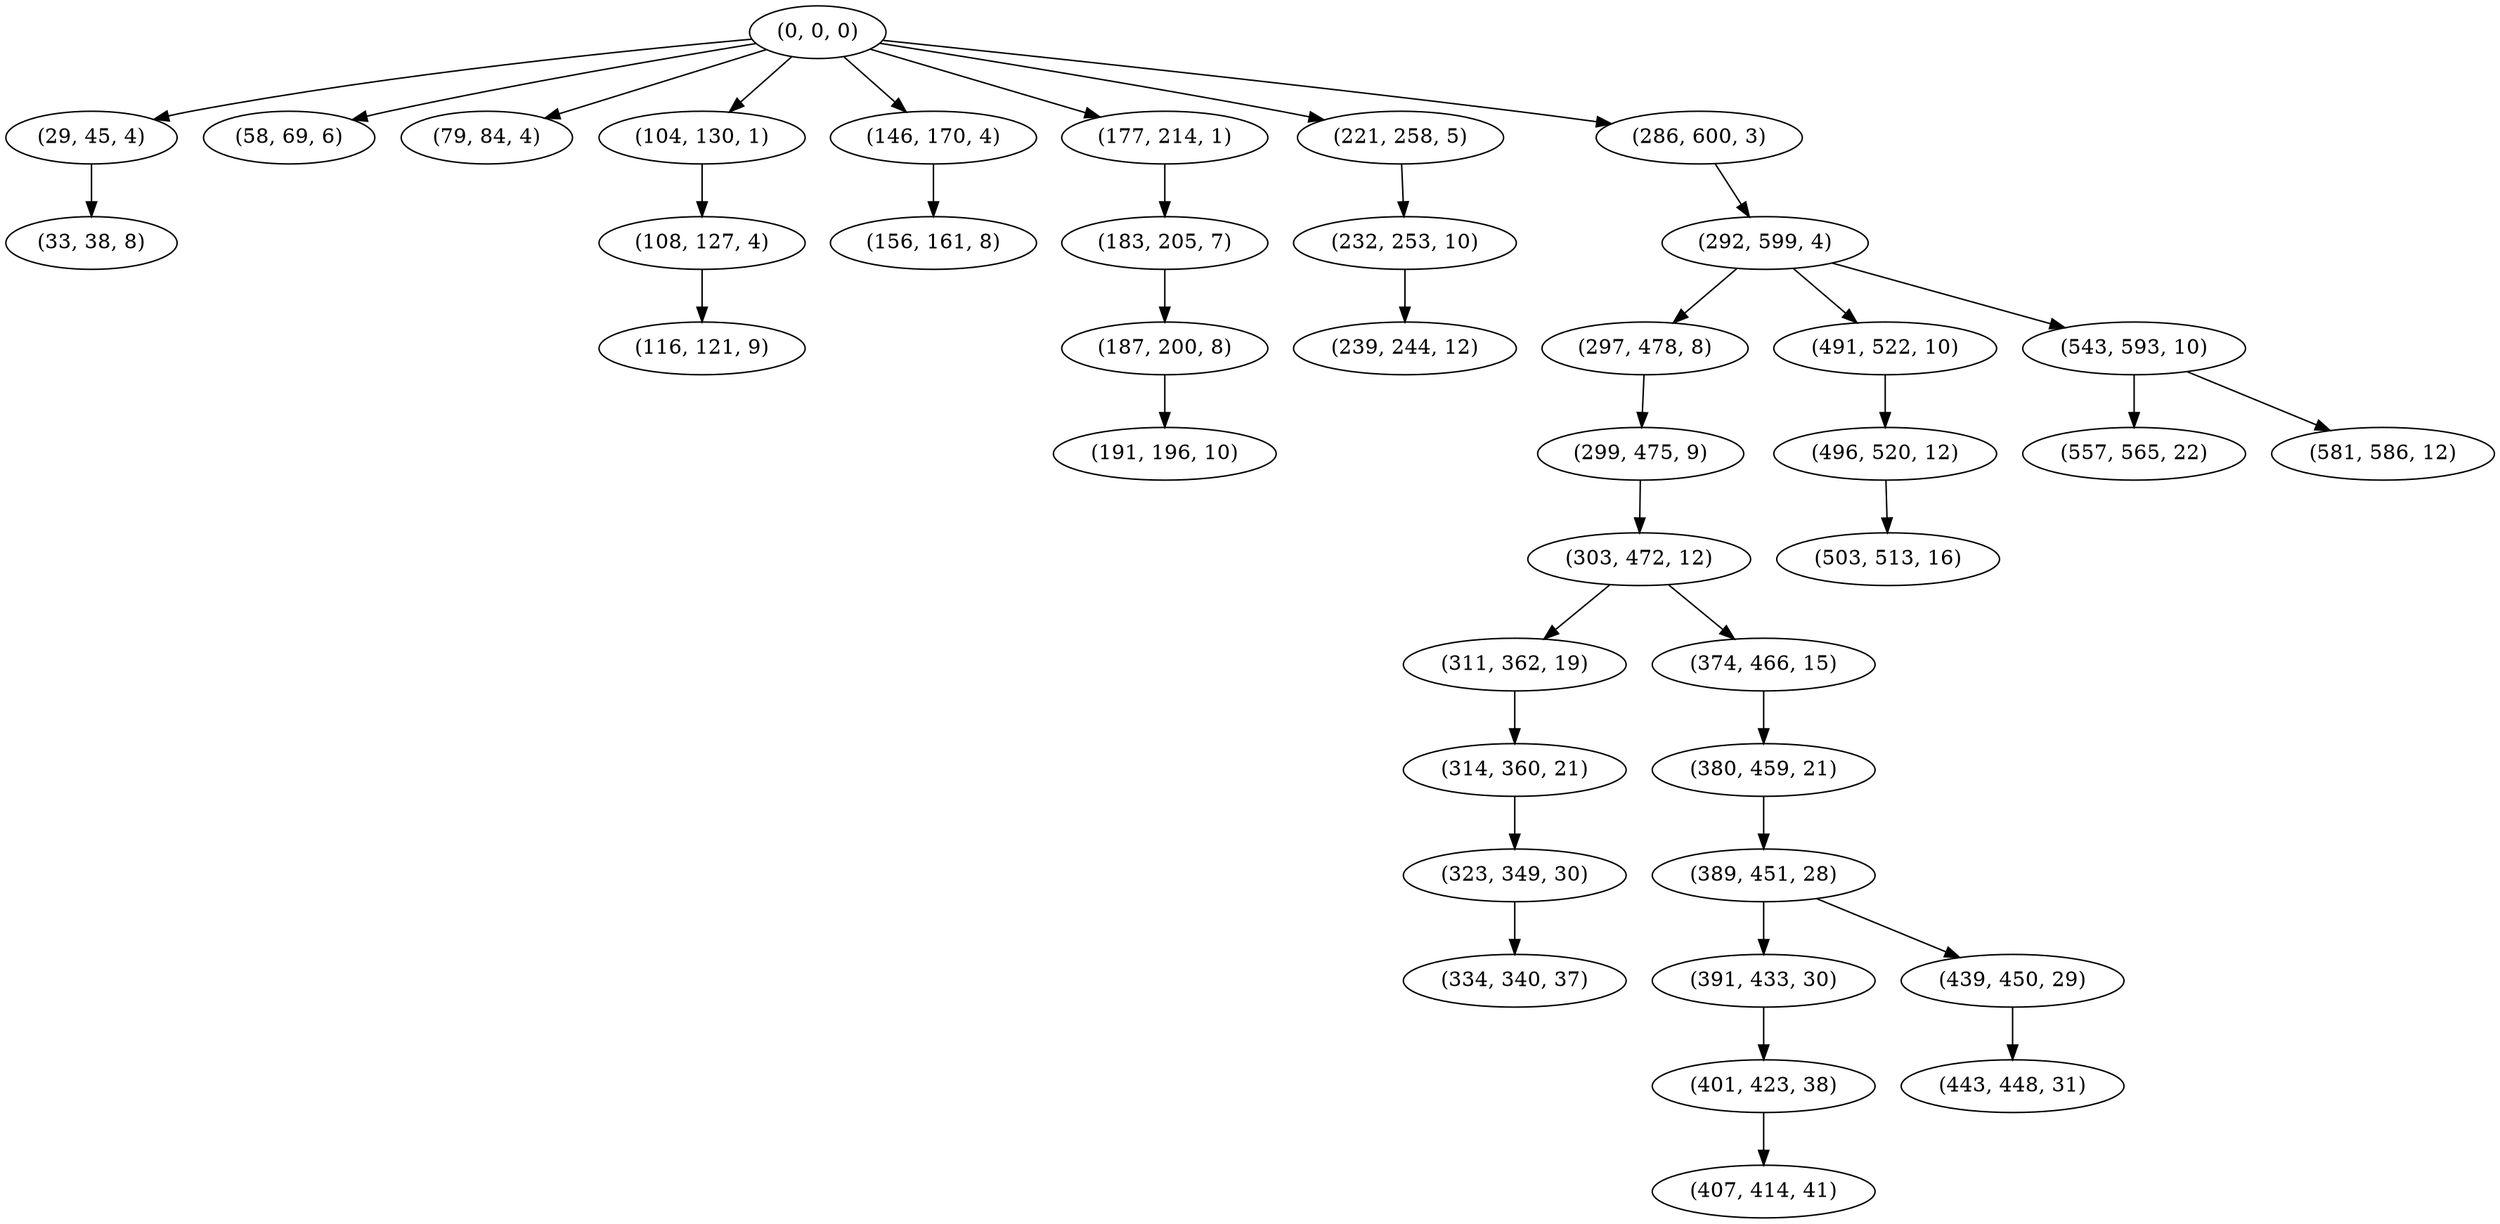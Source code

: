 digraph tree {
    "(0, 0, 0)";
    "(29, 45, 4)";
    "(33, 38, 8)";
    "(58, 69, 6)";
    "(79, 84, 4)";
    "(104, 130, 1)";
    "(108, 127, 4)";
    "(116, 121, 9)";
    "(146, 170, 4)";
    "(156, 161, 8)";
    "(177, 214, 1)";
    "(183, 205, 7)";
    "(187, 200, 8)";
    "(191, 196, 10)";
    "(221, 258, 5)";
    "(232, 253, 10)";
    "(239, 244, 12)";
    "(286, 600, 3)";
    "(292, 599, 4)";
    "(297, 478, 8)";
    "(299, 475, 9)";
    "(303, 472, 12)";
    "(311, 362, 19)";
    "(314, 360, 21)";
    "(323, 349, 30)";
    "(334, 340, 37)";
    "(374, 466, 15)";
    "(380, 459, 21)";
    "(389, 451, 28)";
    "(391, 433, 30)";
    "(401, 423, 38)";
    "(407, 414, 41)";
    "(439, 450, 29)";
    "(443, 448, 31)";
    "(491, 522, 10)";
    "(496, 520, 12)";
    "(503, 513, 16)";
    "(543, 593, 10)";
    "(557, 565, 22)";
    "(581, 586, 12)";
    "(0, 0, 0)" -> "(29, 45, 4)";
    "(0, 0, 0)" -> "(58, 69, 6)";
    "(0, 0, 0)" -> "(79, 84, 4)";
    "(0, 0, 0)" -> "(104, 130, 1)";
    "(0, 0, 0)" -> "(146, 170, 4)";
    "(0, 0, 0)" -> "(177, 214, 1)";
    "(0, 0, 0)" -> "(221, 258, 5)";
    "(0, 0, 0)" -> "(286, 600, 3)";
    "(29, 45, 4)" -> "(33, 38, 8)";
    "(104, 130, 1)" -> "(108, 127, 4)";
    "(108, 127, 4)" -> "(116, 121, 9)";
    "(146, 170, 4)" -> "(156, 161, 8)";
    "(177, 214, 1)" -> "(183, 205, 7)";
    "(183, 205, 7)" -> "(187, 200, 8)";
    "(187, 200, 8)" -> "(191, 196, 10)";
    "(221, 258, 5)" -> "(232, 253, 10)";
    "(232, 253, 10)" -> "(239, 244, 12)";
    "(286, 600, 3)" -> "(292, 599, 4)";
    "(292, 599, 4)" -> "(297, 478, 8)";
    "(292, 599, 4)" -> "(491, 522, 10)";
    "(292, 599, 4)" -> "(543, 593, 10)";
    "(297, 478, 8)" -> "(299, 475, 9)";
    "(299, 475, 9)" -> "(303, 472, 12)";
    "(303, 472, 12)" -> "(311, 362, 19)";
    "(303, 472, 12)" -> "(374, 466, 15)";
    "(311, 362, 19)" -> "(314, 360, 21)";
    "(314, 360, 21)" -> "(323, 349, 30)";
    "(323, 349, 30)" -> "(334, 340, 37)";
    "(374, 466, 15)" -> "(380, 459, 21)";
    "(380, 459, 21)" -> "(389, 451, 28)";
    "(389, 451, 28)" -> "(391, 433, 30)";
    "(389, 451, 28)" -> "(439, 450, 29)";
    "(391, 433, 30)" -> "(401, 423, 38)";
    "(401, 423, 38)" -> "(407, 414, 41)";
    "(439, 450, 29)" -> "(443, 448, 31)";
    "(491, 522, 10)" -> "(496, 520, 12)";
    "(496, 520, 12)" -> "(503, 513, 16)";
    "(543, 593, 10)" -> "(557, 565, 22)";
    "(543, 593, 10)" -> "(581, 586, 12)";
}
